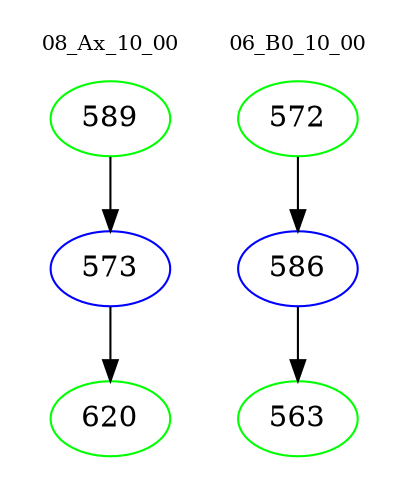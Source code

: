 digraph{
subgraph cluster_0 {
color = white
label = "08_Ax_10_00";
fontsize=10;
T0_589 [label="589", color="green"]
T0_589 -> T0_573 [color="black"]
T0_573 [label="573", color="blue"]
T0_573 -> T0_620 [color="black"]
T0_620 [label="620", color="green"]
}
subgraph cluster_1 {
color = white
label = "06_B0_10_00";
fontsize=10;
T1_572 [label="572", color="green"]
T1_572 -> T1_586 [color="black"]
T1_586 [label="586", color="blue"]
T1_586 -> T1_563 [color="black"]
T1_563 [label="563", color="green"]
}
}
